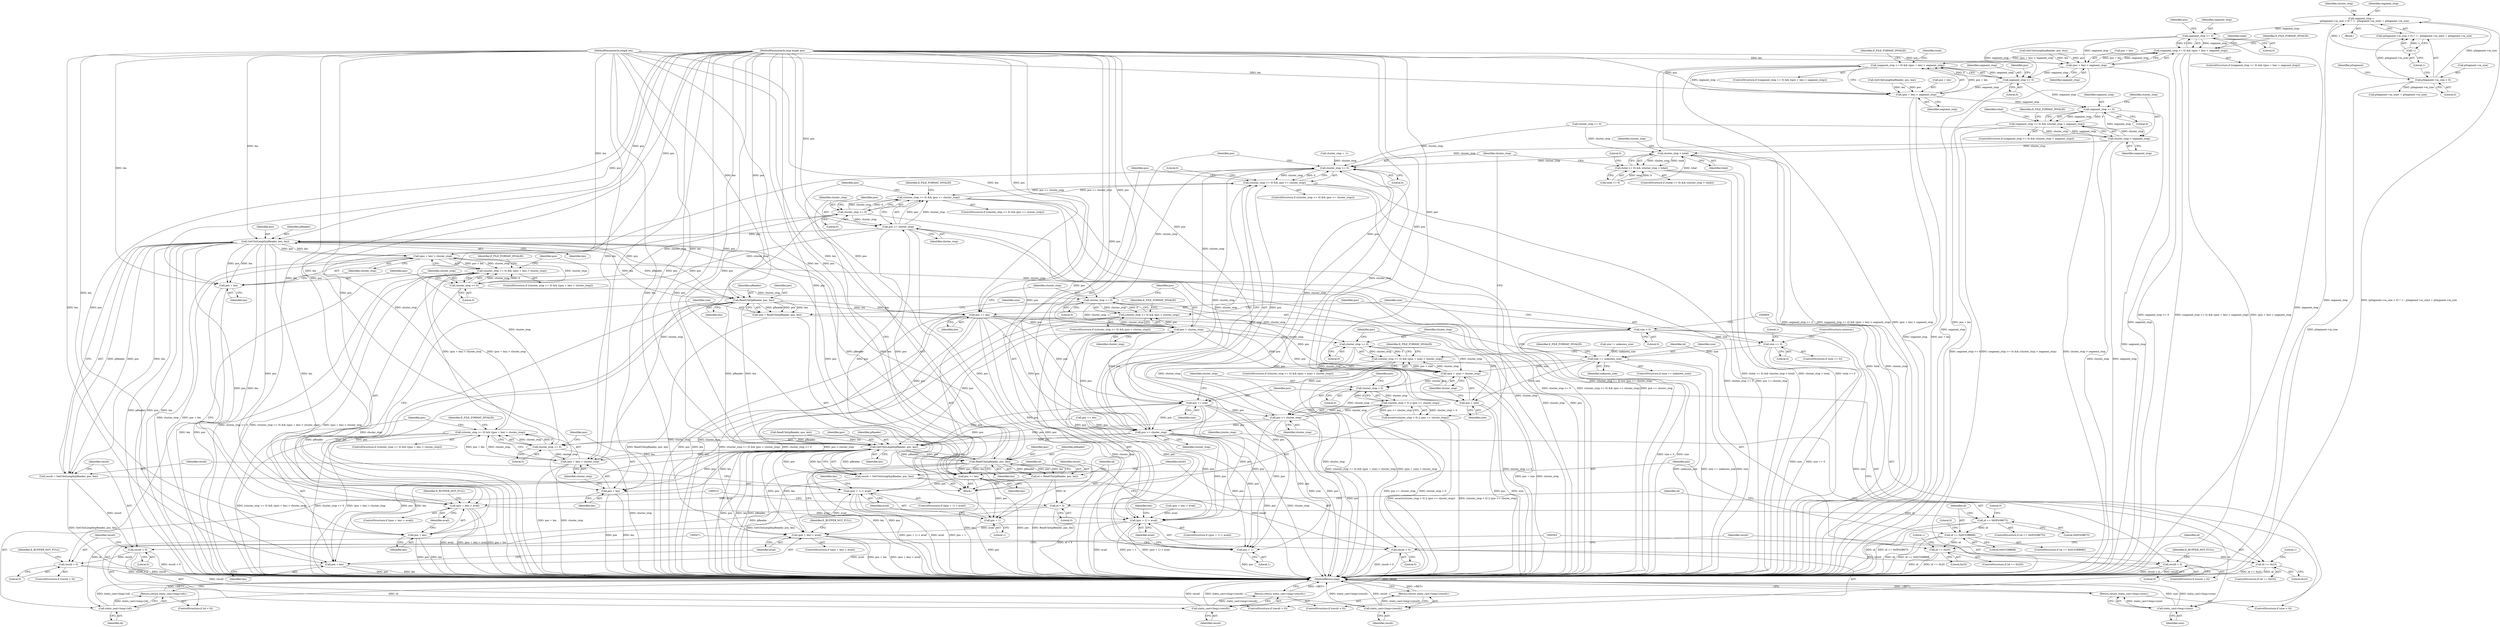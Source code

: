 digraph "1_Android_04839626ed859623901ebd3a5fd483982186b59d_146@integer" {
"1000197" [label="(Call,segment_stop =\n        (pSegment->m_size < 0) ? -1 : pSegment->m_start + pSegment->m_size)"];
"1000205" [label="(Call,-1)"];
"1000200" [label="(Call,pSegment->m_size < 0)"];
"1000255" [label="(Call,segment_stop >= 0)"];
"1000254" [label="(Call,(segment_stop >= 0) && ((pos + len) > segment_stop))"];
"1000343" [label="(Call,(segment_stop >= 0) && ((pos + len) > segment_stop))"];
"1000258" [label="(Call,(pos + len) > segment_stop)"];
"1000344" [label="(Call,segment_stop >= 0)"];
"1000347" [label="(Call,(pos + len) > segment_stop)"];
"1000416" [label="(Call,segment_stop >= 0)"];
"1000415" [label="(Call,(segment_stop >= 0) && (cluster_stop > segment_stop))"];
"1000419" [label="(Call,cluster_stop > segment_stop)"];
"1000429" [label="(Call,cluster_stop > total)"];
"1000425" [label="(Call,(total >= 0) && (cluster_stop > total))"];
"1000438" [label="(Call,cluster_stop >= 0)"];
"1000437" [label="(Call,(cluster_stop >= 0) && (pos >= cluster_stop))"];
"1000530" [label="(Call,(cluster_stop >= 0) && (pos >= cluster_stop))"];
"1000441" [label="(Call,pos >= cluster_stop)"];
"1000447" [label="(Call,(pos + 1) > avail)"];
"1000492" [label="(Call,(pos + len) > avail)"];
"1000540" [label="(Call,(pos + 1) > avail)"];
"1000584" [label="(Call,(pos + len) > avail)"];
"1000448" [label="(Call,pos + 1)"];
"1000461" [label="(Call,GetUIntLength(pReader, pos, len))"];
"1000459" [label="(Call,result = GetUIntLength(pReader, pos, len))"];
"1000466" [label="(Call,result < 0)"];
"1000470" [label="(Call,static_cast<long>(result))"];
"1000469" [label="(Return,return static_cast<long>(result);)"];
"1000474" [label="(Call,result > 0)"];
"1000484" [label="(Call,(pos + len) > cluster_stop)"];
"1000480" [label="(Call,(cluster_stop >= 0) && ((pos + len) > cluster_stop))"];
"1000572" [label="(Call,(cluster_stop >= 0) && ((pos + len) > cluster_stop))"];
"1000531" [label="(Call,cluster_stop >= 0)"];
"1000534" [label="(Call,pos >= cluster_stop)"];
"1000541" [label="(Call,pos + 1)"];
"1000553" [label="(Call,GetUIntLength(pReader, pos, len))"];
"1000551" [label="(Call,result = GetUIntLength(pReader, pos, len))"];
"1000558" [label="(Call,result < 0)"];
"1000562" [label="(Call,static_cast<long>(result))"];
"1000561" [label="(Return,return static_cast<long>(result);)"];
"1000566" [label="(Call,result > 0)"];
"1000576" [label="(Call,(pos + len) > cluster_stop)"];
"1000611" [label="(Call,cluster_stop >= 0)"];
"1000610" [label="(Call,(cluster_stop >= 0) && (pos > cluster_stop))"];
"1000614" [label="(Call,pos > cluster_stop)"];
"1000634" [label="(Call,cluster_stop >= 0)"];
"1000633" [label="(Call,(cluster_stop >= 0) && ((pos + size) > cluster_stop))"];
"1000637" [label="(Call,(pos + size) > cluster_stop)"];
"1000661" [label="(Call,cluster_stop < 0)"];
"1000660" [label="(Call,(cluster_stop < 0) || (pos <= cluster_stop))"];
"1000659" [label="(Call,assert((cluster_stop < 0) || (pos <= cluster_stop)))"];
"1000664" [label="(Call,pos <= cluster_stop)"];
"1000638" [label="(Call,pos + size)"];
"1000656" [label="(Call,pos += size)"];
"1000577" [label="(Call,pos + len)"];
"1000585" [label="(Call,pos + len)"];
"1000594" [label="(Call,ReadUInt(pReader, pos, len))"];
"1000592" [label="(Call,size = ReadUInt(pReader, pos, len))"];
"1000599" [label="(Call,size < 0)"];
"1000603" [label="(Call,static_cast<long>(size))"];
"1000602" [label="(Return,return static_cast<long>(size);)"];
"1000620" [label="(Call,size == 0)"];
"1000627" [label="(Call,size == unknown_size)"];
"1000606" [label="(Call,pos += len)"];
"1000573" [label="(Call,cluster_stop >= 0)"];
"1000485" [label="(Call,pos + len)"];
"1000493" [label="(Call,pos + len)"];
"1000502" [label="(Call,ReadUInt(pReader, pos, len))"];
"1000500" [label="(Call,id = ReadUInt(pReader, pos, len))"];
"1000507" [label="(Call,id < 0)"];
"1000511" [label="(Call,static_cast<long>(id))"];
"1000510" [label="(Return,return static_cast<long>(id);)"];
"1000515" [label="(Call,id == 0x0F43B675)"];
"1000521" [label="(Call,id == 0x0C53BB6B)"];
"1000645" [label="(Call,id == 0x20)"];
"1000651" [label="(Call,id == 0x23)"];
"1000526" [label="(Call,pos += len)"];
"1000481" [label="(Call,cluster_stop >= 0)"];
"1000561" [label="(Return,return static_cast<long>(result);)"];
"1000494" [label="(Identifier,pos)"];
"1000519" [label="(Literal,0)"];
"1000667" [label="(MethodReturn,long)"];
"1000482" [label="(Identifier,cluster_stop)"];
"1000401" [label="(Call,size != unknown_size)"];
"1000515" [label="(Call,id == 0x0F43B675)"];
"1000199" [label="(Call,(pSegment->m_size < 0) ? -1 : pSegment->m_start + pSegment->m_size)"];
"1000509" [label="(Literal,0)"];
"1000235" [label="(Call,GetUIntLength(pReader, pos, len))"];
"1000464" [label="(Identifier,len)"];
"1000469" [label="(Return,return static_cast<long>(result);)"];
"1000197" [label="(Call,segment_stop =\n        (pSegment->m_size < 0) ? -1 : pSegment->m_start + pSegment->m_size)"];
"1000547" [label="(Identifier,len)"];
"1000533" [label="(Literal,0)"];
"1000595" [label="(Identifier,pReader)"];
"1000449" [label="(Identifier,pos)"];
"1000661" [label="(Call,cluster_stop < 0)"];
"1000590" [label="(Identifier,E_BUFFER_NOT_FULL)"];
"1000451" [label="(Identifier,avail)"];
"1000475" [label="(Identifier,result)"];
"1000526" [label="(Call,pos += len)"];
"1000551" [label="(Call,result = GetUIntLength(pReader, pos, len))"];
"1000622" [label="(Literal,0)"];
"1000506" [label="(ControlStructure,if (id < 0))"];
"1000207" [label="(Call,pSegment->m_start + pSegment->m_size)"];
"1000628" [label="(Identifier,size)"];
"1000514" [label="(ControlStructure,if (id == 0x0F43B675))"];
"1000500" [label="(Call,id = ReadUInt(pReader, pos, len))"];
"1000528" [label="(Identifier,len)"];
"1000582" [label="(Identifier,E_FILE_FORMAT_INVALID)"];
"1000573" [label="(Call,cluster_stop >= 0)"];
"1000254" [label="(Call,(segment_stop >= 0) && ((pos + len) > segment_stop))"];
"1000555" [label="(Identifier,pos)"];
"1000487" [label="(Identifier,len)"];
"1000495" [label="(Identifier,len)"];
"1000568" [label="(Literal,0)"];
"1000345" [label="(Identifier,segment_stop)"];
"1000635" [label="(Identifier,cluster_stop)"];
"1000485" [label="(Call,pos + len)"];
"1000577" [label="(Call,pos + len)"];
"1000492" [label="(Call,(pos + len) > avail)"];
"1000377" [label="(Call,ReadUInt(pReader, pos, len))"];
"1000470" [label="(Call,static_cast<long>(result))"];
"1000505" [label="(Identifier,len)"];
"1000586" [label="(Identifier,pos)"];
"1000532" [label="(Identifier,cluster_stop)"];
"1000594" [label="(Call,ReadUInt(pReader, pos, len))"];
"1000415" [label="(Call,(segment_stop >= 0) && (cluster_stop > segment_stop))"];
"1000601" [label="(Literal,0)"];
"1000491" [label="(ControlStructure,if ((pos + len) > avail))"];
"1000436" [label="(ControlStructure,if ((cluster_stop >= 0) && (pos >= cluster_stop)))"];
"1000608" [label="(Identifier,len)"];
"1000658" [label="(Identifier,size)"];
"1000517" [label="(Literal,0x0F43B675)"];
"1000614" [label="(Call,pos > cluster_stop)"];
"1000615" [label="(Identifier,pos)"];
"1000433" [label="(Literal,0)"];
"1000632" [label="(ControlStructure,if ((cluster_stop >= 0) && ((pos + size) > cluster_stop)))"];
"1000542" [label="(Identifier,pos)"];
"1000206" [label="(Literal,1)"];
"1000418" [label="(Literal,0)"];
"1000466" [label="(Call,result < 0)"];
"1000479" [label="(ControlStructure,if ((cluster_stop >= 0) && ((pos + len) > cluster_stop)))"];
"1000625" [label="(Literal,1)"];
"1000437" [label="(Call,(cluster_stop >= 0) && (pos >= cluster_stop))"];
"1000605" [label="(Identifier,size)"];
"1000530" [label="(Call,(cluster_stop >= 0) && (pos >= cluster_stop))"];
"1000502" [label="(Call,ReadUInt(pReader, pos, len))"];
"1000504" [label="(Identifier,pos)"];
"1000666" [label="(Identifier,cluster_stop)"];
"1000620" [label="(Call,size == 0)"];
"1000645" [label="(Call,id == 0x20)"];
"1000611" [label="(Call,cluster_stop >= 0)"];
"1000454" [label="(Identifier,len)"];
"1000204" [label="(Literal,0)"];
"1000583" [label="(ControlStructure,if ((pos + len) > avail))"];
"1000513" [label="(Identifier,id)"];
"1000461" [label="(Call,GetUIntLength(pReader, pos, len))"];
"1000421" [label="(Identifier,segment_stop)"];
"1000634" [label="(Call,cluster_stop >= 0)"];
"1000435" [label="(Block,)"];
"1000587" [label="(Identifier,len)"];
"1000478" [label="(Identifier,E_BUFFER_NOT_FULL)"];
"1000498" [label="(Identifier,E_BUFFER_NOT_FULL)"];
"1000565" [label="(ControlStructure,if (result > 0))"];
"1000205" [label="(Call,-1)"];
"1000597" [label="(Identifier,len)"];
"1000256" [label="(Identifier,segment_stop)"];
"1000253" [label="(ControlStructure,if ((segment_stop >= 0) && ((pos + len) > segment_stop)))"];
"1000640" [label="(Identifier,size)"];
"1000603" [label="(Call,static_cast<long>(size))"];
"1000255" [label="(Call,segment_stop >= 0)"];
"1000639" [label="(Identifier,pos)"];
"1000346" [label="(Literal,0)"];
"1000531" [label="(Call,cluster_stop >= 0)"];
"1000541" [label="(Call,pos + 1)"];
"1000536" [label="(Identifier,cluster_stop)"];
"1000637" [label="(Call,(pos + size) > cluster_stop)"];
"1000623" [label="(ControlStructure,continue;)"];
"1000483" [label="(Literal,0)"];
"1000459" [label="(Call,result = GetUIntLength(pReader, pos, len))"];
"1000575" [label="(Literal,0)"];
"1000216" [label="(Identifier,cluster_stop)"];
"1000200" [label="(Call,pSegment->m_size < 0)"];
"1000349" [label="(Identifier,pos)"];
"1000493" [label="(Call,pos + len)"];
"1000450" [label="(Literal,1)"];
"1000636" [label="(Literal,0)"];
"1000607" [label="(Identifier,pos)"];
"1000259" [label="(Call,pos + len)"];
"1000481" [label="(Call,cluster_stop >= 0)"];
"1000344" [label="(Call,segment_stop >= 0)"];
"1000353" [label="(Identifier,E_FILE_FORMAT_INVALID)"];
"1000618" [label="(Identifier,E_FILE_FORMAT_INVALID)"];
"1000633" [label="(Call,(cluster_stop >= 0) && ((pos + size) > cluster_stop))"];
"1000535" [label="(Identifier,pos)"];
"1000201" [label="(Call,pSegment->m_size)"];
"1000209" [label="(Identifier,pSegment)"];
"1000351" [label="(Identifier,segment_stop)"];
"1000357" [label="(Identifier,total)"];
"1000593" [label="(Identifier,size)"];
"1000613" [label="(Literal,0)"];
"1000143" [label="(Block,)"];
"1000521" [label="(Call,id == 0x0C53BB6B)"];
"1000430" [label="(Identifier,cluster_stop)"];
"1000474" [label="(Call,result > 0)"];
"1000448" [label="(Call,pos + 1)"];
"1000438" [label="(Call,cluster_stop >= 0)"];
"1000446" [label="(ControlStructure,if ((pos + 1) > avail))"];
"1000659" [label="(Call,assert((cluster_stop < 0) || (pos <= cluster_stop)))"];
"1000417" [label="(Identifier,segment_stop)"];
"1000488" [label="(Identifier,cluster_stop)"];
"1000664" [label="(Call,pos <= cluster_stop)"];
"1000324" [label="(Call,GetUIntLength(pReader, pos, len))"];
"1000559" [label="(Identifier,result)"];
"1000268" [label="(Identifier,total)"];
"1000571" [label="(ControlStructure,if ((cluster_stop >= 0) && ((pos + len) > cluster_stop)))"];
"1000529" [label="(ControlStructure,if ((cluster_stop >= 0) && (pos >= cluster_stop)))"];
"1000644" [label="(ControlStructure,if (id == 0x20))"];
"1000142" [label="(MethodParameterIn,long& len)"];
"1000580" [label="(Identifier,cluster_stop)"];
"1000463" [label="(Identifier,pos)"];
"1000439" [label="(Identifier,cluster_stop)"];
"1000443" [label="(Identifier,cluster_stop)"];
"1000507" [label="(Call,id < 0)"];
"1000395" [label="(Call,pos += len)"];
"1000663" [label="(Literal,0)"];
"1000486" [label="(Identifier,pos)"];
"1000264" [label="(Identifier,E_FILE_FORMAT_INVALID)"];
"1000425" [label="(Call,(total >= 0) && (cluster_stop > total))"];
"1000579" [label="(Identifier,len)"];
"1000616" [label="(Identifier,cluster_stop)"];
"1000631" [label="(Identifier,E_FILE_FORMAT_INVALID)"];
"1000599" [label="(Call,size < 0)"];
"1000585" [label="(Call,pos + len)"];
"1000564" [label="(Identifier,result)"];
"1000426" [label="(Call,total >= 0)"];
"1000588" [label="(Identifier,avail)"];
"1000570" [label="(Identifier,E_BUFFER_NOT_FULL)"];
"1000578" [label="(Identifier,pos)"];
"1000141" [label="(MethodParameterIn,long long& pos)"];
"1000511" [label="(Call,static_cast<long>(id))"];
"1000431" [label="(Identifier,total)"];
"1000629" [label="(Identifier,unknown_size)"];
"1000520" [label="(ControlStructure,if (id == 0x0C53BB6B))"];
"1000516" [label="(Identifier,id)"];
"1000411" [label="(Call,cluster_stop >= 0)"];
"1000342" [label="(ControlStructure,if ((segment_stop >= 0) && ((pos + len) > segment_stop)))"];
"1000257" [label="(Literal,0)"];
"1000419" [label="(Call,cluster_stop > segment_stop)"];
"1000627" [label="(Call,size == unknown_size)"];
"1000510" [label="(Return,return static_cast<long>(id);)"];
"1000626" [label="(ControlStructure,if (size == unknown_size))"];
"1000198" [label="(Identifier,segment_stop)"];
"1000656" [label="(Call,pos += size)"];
"1000348" [label="(Call,pos + len)"];
"1000660" [label="(Call,(cluster_stop < 0) || (pos <= cluster_stop))"];
"1000442" [label="(Identifier,pos)"];
"1000501" [label="(Identifier,id)"];
"1000576" [label="(Call,(pos + len) > cluster_stop)"];
"1000609" [label="(ControlStructure,if ((cluster_stop >= 0) && (pos > cluster_stop)))"];
"1000574" [label="(Identifier,cluster_stop)"];
"1000423" [label="(Identifier,E_FILE_FORMAT_INVALID)"];
"1000584" [label="(Call,(pos + len) > avail)"];
"1000462" [label="(Identifier,pReader)"];
"1000646" [label="(Identifier,id)"];
"1000429" [label="(Call,cluster_stop > total)"];
"1000460" [label="(Identifier,result)"];
"1000468" [label="(Literal,0)"];
"1000643" [label="(Identifier,E_FILE_FORMAT_INVALID)"];
"1000619" [label="(ControlStructure,if (size == 0))"];
"1000420" [label="(Identifier,cluster_stop)"];
"1000503" [label="(Identifier,pReader)"];
"1000556" [label="(Identifier,len)"];
"1000496" [label="(Identifier,avail)"];
"1000343" [label="(Call,(segment_stop >= 0) && ((pos + len) > segment_stop))"];
"1000641" [label="(Identifier,cluster_stop)"];
"1000558" [label="(Call,result < 0)"];
"1000476" [label="(Literal,0)"];
"1000638" [label="(Call,pos + size)"];
"1000539" [label="(ControlStructure,if ((pos + 1) > avail))"];
"1000600" [label="(Identifier,size)"];
"1000652" [label="(Identifier,id)"];
"1000655" [label="(Literal,1)"];
"1000465" [label="(ControlStructure,if (result < 0))"];
"1000602" [label="(Return,return static_cast<long>(size);)"];
"1000347" [label="(Call,(pos + len) > segment_stop)"];
"1000557" [label="(ControlStructure,if (result < 0))"];
"1000447" [label="(Call,(pos + 1) > avail)"];
"1000554" [label="(Identifier,pReader)"];
"1000525" [label="(Literal,0)"];
"1000560" [label="(Literal,0)"];
"1000649" [label="(Literal,1)"];
"1000657" [label="(Identifier,pos)"];
"1000647" [label="(Literal,0x20)"];
"1000258" [label="(Call,(pos + len) > segment_stop)"];
"1000440" [label="(Literal,0)"];
"1000534" [label="(Call,pos >= cluster_stop)"];
"1000480" [label="(Call,(cluster_stop >= 0) && ((pos + len) > cluster_stop))"];
"1000527" [label="(Identifier,pos)"];
"1000651" [label="(Call,id == 0x23)"];
"1000662" [label="(Identifier,cluster_stop)"];
"1000424" [label="(ControlStructure,if ((total >= 0) && (cluster_stop > total)))"];
"1000260" [label="(Identifier,pos)"];
"1000427" [label="(Identifier,total)"];
"1000553" [label="(Call,GetUIntLength(pReader, pos, len))"];
"1000262" [label="(Identifier,segment_stop)"];
"1000552" [label="(Identifier,result)"];
"1000522" [label="(Identifier,id)"];
"1000441" [label="(Call,pos >= cluster_stop)"];
"1000621" [label="(Identifier,size)"];
"1000540" [label="(Call,(pos + 1) > avail)"];
"1000562" [label="(Call,static_cast<long>(result))"];
"1000367" [label="(Call,(pos + len) > avail)"];
"1000610" [label="(Call,(cluster_stop >= 0) && (pos > cluster_stop))"];
"1000566" [label="(Call,result > 0)"];
"1000467" [label="(Identifier,result)"];
"1000598" [label="(ControlStructure,if (size < 0))"];
"1000544" [label="(Identifier,avail)"];
"1000606" [label="(Call,pos += len)"];
"1000592" [label="(Call,size = ReadUInt(pReader, pos, len))"];
"1000472" [label="(Identifier,result)"];
"1000445" [label="(Literal,0)"];
"1000538" [label="(Identifier,E_FILE_FORMAT_INVALID)"];
"1000414" [label="(ControlStructure,if ((segment_stop >= 0) && (cluster_stop > segment_stop)))"];
"1000543" [label="(Literal,1)"];
"1000665" [label="(Identifier,pos)"];
"1000612" [label="(Identifier,cluster_stop)"];
"1000596" [label="(Identifier,pos)"];
"1000508" [label="(Identifier,id)"];
"1000523" [label="(Literal,0x0C53BB6B)"];
"1000484" [label="(Call,(pos + len) > cluster_stop)"];
"1000572" [label="(Call,(cluster_stop >= 0) && ((pos + len) > cluster_stop))"];
"1000416" [label="(Call,segment_stop >= 0)"];
"1000473" [label="(ControlStructure,if (result > 0))"];
"1000567" [label="(Identifier,result)"];
"1000650" [label="(ControlStructure,if (id == 0x23))"];
"1000653" [label="(Literal,0x23)"];
"1000215" [label="(Call,cluster_stop = -1)"];
"1000490" [label="(Identifier,E_FILE_FORMAT_INVALID)"];
"1000197" -> "1000143"  [label="AST: "];
"1000197" -> "1000199"  [label="CFG: "];
"1000198" -> "1000197"  [label="AST: "];
"1000199" -> "1000197"  [label="AST: "];
"1000216" -> "1000197"  [label="CFG: "];
"1000197" -> "1000667"  [label="DDG: (pSegment->m_size < 0) ? -1 : pSegment->m_start + pSegment->m_size"];
"1000197" -> "1000667"  [label="DDG: segment_stop"];
"1000205" -> "1000197"  [label="DDG: 1"];
"1000200" -> "1000197"  [label="DDG: pSegment->m_size"];
"1000197" -> "1000255"  [label="DDG: segment_stop"];
"1000205" -> "1000199"  [label="AST: "];
"1000205" -> "1000206"  [label="CFG: "];
"1000206" -> "1000205"  [label="AST: "];
"1000199" -> "1000205"  [label="CFG: "];
"1000205" -> "1000199"  [label="DDG: 1"];
"1000200" -> "1000199"  [label="AST: "];
"1000200" -> "1000204"  [label="CFG: "];
"1000201" -> "1000200"  [label="AST: "];
"1000204" -> "1000200"  [label="AST: "];
"1000206" -> "1000200"  [label="CFG: "];
"1000209" -> "1000200"  [label="CFG: "];
"1000200" -> "1000667"  [label="DDG: pSegment->m_size"];
"1000200" -> "1000199"  [label="DDG: pSegment->m_size"];
"1000200" -> "1000207"  [label="DDG: pSegment->m_size"];
"1000255" -> "1000254"  [label="AST: "];
"1000255" -> "1000257"  [label="CFG: "];
"1000256" -> "1000255"  [label="AST: "];
"1000257" -> "1000255"  [label="AST: "];
"1000260" -> "1000255"  [label="CFG: "];
"1000254" -> "1000255"  [label="CFG: "];
"1000255" -> "1000667"  [label="DDG: segment_stop"];
"1000255" -> "1000254"  [label="DDG: segment_stop"];
"1000255" -> "1000254"  [label="DDG: 0"];
"1000255" -> "1000258"  [label="DDG: segment_stop"];
"1000255" -> "1000344"  [label="DDG: segment_stop"];
"1000254" -> "1000253"  [label="AST: "];
"1000254" -> "1000258"  [label="CFG: "];
"1000258" -> "1000254"  [label="AST: "];
"1000264" -> "1000254"  [label="CFG: "];
"1000268" -> "1000254"  [label="CFG: "];
"1000254" -> "1000667"  [label="DDG: segment_stop >= 0"];
"1000254" -> "1000667"  [label="DDG: (segment_stop >= 0) && ((pos + len) > segment_stop)"];
"1000254" -> "1000667"  [label="DDG: (pos + len) > segment_stop"];
"1000258" -> "1000254"  [label="DDG: pos + len"];
"1000258" -> "1000254"  [label="DDG: segment_stop"];
"1000254" -> "1000343"  [label="DDG: (pos + len) > segment_stop"];
"1000343" -> "1000342"  [label="AST: "];
"1000343" -> "1000344"  [label="CFG: "];
"1000343" -> "1000347"  [label="CFG: "];
"1000344" -> "1000343"  [label="AST: "];
"1000347" -> "1000343"  [label="AST: "];
"1000353" -> "1000343"  [label="CFG: "];
"1000357" -> "1000343"  [label="CFG: "];
"1000343" -> "1000667"  [label="DDG: segment_stop >= 0"];
"1000343" -> "1000667"  [label="DDG: (segment_stop >= 0) && ((pos + len) > segment_stop)"];
"1000343" -> "1000667"  [label="DDG: (pos + len) > segment_stop"];
"1000344" -> "1000343"  [label="DDG: segment_stop"];
"1000344" -> "1000343"  [label="DDG: 0"];
"1000347" -> "1000343"  [label="DDG: pos + len"];
"1000347" -> "1000343"  [label="DDG: segment_stop"];
"1000258" -> "1000262"  [label="CFG: "];
"1000259" -> "1000258"  [label="AST: "];
"1000262" -> "1000258"  [label="AST: "];
"1000258" -> "1000667"  [label="DDG: pos + len"];
"1000258" -> "1000667"  [label="DDG: segment_stop"];
"1000235" -> "1000258"  [label="DDG: pos"];
"1000235" -> "1000258"  [label="DDG: len"];
"1000141" -> "1000258"  [label="DDG: pos"];
"1000142" -> "1000258"  [label="DDG: len"];
"1000258" -> "1000344"  [label="DDG: segment_stop"];
"1000344" -> "1000346"  [label="CFG: "];
"1000345" -> "1000344"  [label="AST: "];
"1000346" -> "1000344"  [label="AST: "];
"1000349" -> "1000344"  [label="CFG: "];
"1000344" -> "1000667"  [label="DDG: segment_stop"];
"1000344" -> "1000347"  [label="DDG: segment_stop"];
"1000344" -> "1000416"  [label="DDG: segment_stop"];
"1000347" -> "1000351"  [label="CFG: "];
"1000348" -> "1000347"  [label="AST: "];
"1000351" -> "1000347"  [label="AST: "];
"1000347" -> "1000667"  [label="DDG: segment_stop"];
"1000347" -> "1000667"  [label="DDG: pos + len"];
"1000324" -> "1000347"  [label="DDG: pos"];
"1000324" -> "1000347"  [label="DDG: len"];
"1000141" -> "1000347"  [label="DDG: pos"];
"1000142" -> "1000347"  [label="DDG: len"];
"1000347" -> "1000416"  [label="DDG: segment_stop"];
"1000416" -> "1000415"  [label="AST: "];
"1000416" -> "1000418"  [label="CFG: "];
"1000417" -> "1000416"  [label="AST: "];
"1000418" -> "1000416"  [label="AST: "];
"1000420" -> "1000416"  [label="CFG: "];
"1000415" -> "1000416"  [label="CFG: "];
"1000416" -> "1000667"  [label="DDG: segment_stop"];
"1000416" -> "1000415"  [label="DDG: segment_stop"];
"1000416" -> "1000415"  [label="DDG: 0"];
"1000416" -> "1000419"  [label="DDG: segment_stop"];
"1000415" -> "1000414"  [label="AST: "];
"1000415" -> "1000419"  [label="CFG: "];
"1000419" -> "1000415"  [label="AST: "];
"1000423" -> "1000415"  [label="CFG: "];
"1000427" -> "1000415"  [label="CFG: "];
"1000415" -> "1000667"  [label="DDG: segment_stop >= 0"];
"1000415" -> "1000667"  [label="DDG: (segment_stop >= 0) && (cluster_stop > segment_stop)"];
"1000415" -> "1000667"  [label="DDG: cluster_stop > segment_stop"];
"1000419" -> "1000415"  [label="DDG: cluster_stop"];
"1000419" -> "1000415"  [label="DDG: segment_stop"];
"1000419" -> "1000421"  [label="CFG: "];
"1000420" -> "1000419"  [label="AST: "];
"1000421" -> "1000419"  [label="AST: "];
"1000419" -> "1000667"  [label="DDG: cluster_stop"];
"1000419" -> "1000667"  [label="DDG: segment_stop"];
"1000411" -> "1000419"  [label="DDG: cluster_stop"];
"1000419" -> "1000429"  [label="DDG: cluster_stop"];
"1000419" -> "1000438"  [label="DDG: cluster_stop"];
"1000429" -> "1000425"  [label="AST: "];
"1000429" -> "1000431"  [label="CFG: "];
"1000430" -> "1000429"  [label="AST: "];
"1000431" -> "1000429"  [label="AST: "];
"1000425" -> "1000429"  [label="CFG: "];
"1000429" -> "1000667"  [label="DDG: total"];
"1000429" -> "1000667"  [label="DDG: cluster_stop"];
"1000429" -> "1000425"  [label="DDG: cluster_stop"];
"1000429" -> "1000425"  [label="DDG: total"];
"1000411" -> "1000429"  [label="DDG: cluster_stop"];
"1000426" -> "1000429"  [label="DDG: total"];
"1000429" -> "1000438"  [label="DDG: cluster_stop"];
"1000425" -> "1000424"  [label="AST: "];
"1000425" -> "1000426"  [label="CFG: "];
"1000426" -> "1000425"  [label="AST: "];
"1000433" -> "1000425"  [label="CFG: "];
"1000439" -> "1000425"  [label="CFG: "];
"1000425" -> "1000667"  [label="DDG: total >= 0"];
"1000425" -> "1000667"  [label="DDG: (total >= 0) && (cluster_stop > total)"];
"1000425" -> "1000667"  [label="DDG: cluster_stop > total"];
"1000426" -> "1000425"  [label="DDG: total"];
"1000426" -> "1000425"  [label="DDG: 0"];
"1000438" -> "1000437"  [label="AST: "];
"1000438" -> "1000440"  [label="CFG: "];
"1000439" -> "1000438"  [label="AST: "];
"1000440" -> "1000438"  [label="AST: "];
"1000442" -> "1000438"  [label="CFG: "];
"1000437" -> "1000438"  [label="CFG: "];
"1000438" -> "1000667"  [label="DDG: cluster_stop"];
"1000438" -> "1000437"  [label="DDG: cluster_stop"];
"1000438" -> "1000437"  [label="DDG: 0"];
"1000215" -> "1000438"  [label="DDG: cluster_stop"];
"1000411" -> "1000438"  [label="DDG: cluster_stop"];
"1000661" -> "1000438"  [label="DDG: cluster_stop"];
"1000614" -> "1000438"  [label="DDG: cluster_stop"];
"1000664" -> "1000438"  [label="DDG: cluster_stop"];
"1000611" -> "1000438"  [label="DDG: cluster_stop"];
"1000438" -> "1000441"  [label="DDG: cluster_stop"];
"1000438" -> "1000481"  [label="DDG: cluster_stop"];
"1000437" -> "1000436"  [label="AST: "];
"1000437" -> "1000441"  [label="CFG: "];
"1000441" -> "1000437"  [label="AST: "];
"1000445" -> "1000437"  [label="CFG: "];
"1000449" -> "1000437"  [label="CFG: "];
"1000437" -> "1000667"  [label="DDG: (cluster_stop >= 0) && (pos >= cluster_stop)"];
"1000437" -> "1000667"  [label="DDG: cluster_stop >= 0"];
"1000437" -> "1000667"  [label="DDG: pos >= cluster_stop"];
"1000441" -> "1000437"  [label="DDG: pos"];
"1000441" -> "1000437"  [label="DDG: cluster_stop"];
"1000530" -> "1000437"  [label="DDG: pos >= cluster_stop"];
"1000437" -> "1000530"  [label="DDG: pos >= cluster_stop"];
"1000530" -> "1000529"  [label="AST: "];
"1000530" -> "1000531"  [label="CFG: "];
"1000530" -> "1000534"  [label="CFG: "];
"1000531" -> "1000530"  [label="AST: "];
"1000534" -> "1000530"  [label="AST: "];
"1000538" -> "1000530"  [label="CFG: "];
"1000542" -> "1000530"  [label="CFG: "];
"1000530" -> "1000667"  [label="DDG: cluster_stop >= 0"];
"1000530" -> "1000667"  [label="DDG: (cluster_stop >= 0) && (pos >= cluster_stop)"];
"1000530" -> "1000667"  [label="DDG: pos >= cluster_stop"];
"1000531" -> "1000530"  [label="DDG: cluster_stop"];
"1000531" -> "1000530"  [label="DDG: 0"];
"1000534" -> "1000530"  [label="DDG: pos"];
"1000534" -> "1000530"  [label="DDG: cluster_stop"];
"1000441" -> "1000443"  [label="CFG: "];
"1000442" -> "1000441"  [label="AST: "];
"1000443" -> "1000441"  [label="AST: "];
"1000441" -> "1000667"  [label="DDG: pos"];
"1000441" -> "1000667"  [label="DDG: cluster_stop"];
"1000614" -> "1000441"  [label="DDG: pos"];
"1000656" -> "1000441"  [label="DDG: pos"];
"1000664" -> "1000441"  [label="DDG: pos"];
"1000395" -> "1000441"  [label="DDG: pos"];
"1000606" -> "1000441"  [label="DDG: pos"];
"1000141" -> "1000441"  [label="DDG: pos"];
"1000441" -> "1000447"  [label="DDG: pos"];
"1000441" -> "1000448"  [label="DDG: pos"];
"1000441" -> "1000461"  [label="DDG: pos"];
"1000441" -> "1000481"  [label="DDG: cluster_stop"];
"1000447" -> "1000446"  [label="AST: "];
"1000447" -> "1000451"  [label="CFG: "];
"1000448" -> "1000447"  [label="AST: "];
"1000451" -> "1000447"  [label="AST: "];
"1000454" -> "1000447"  [label="CFG: "];
"1000460" -> "1000447"  [label="CFG: "];
"1000447" -> "1000667"  [label="DDG: (pos + 1) > avail"];
"1000447" -> "1000667"  [label="DDG: avail"];
"1000447" -> "1000667"  [label="DDG: pos + 1"];
"1000614" -> "1000447"  [label="DDG: pos"];
"1000656" -> "1000447"  [label="DDG: pos"];
"1000664" -> "1000447"  [label="DDG: pos"];
"1000395" -> "1000447"  [label="DDG: pos"];
"1000606" -> "1000447"  [label="DDG: pos"];
"1000141" -> "1000447"  [label="DDG: pos"];
"1000584" -> "1000447"  [label="DDG: avail"];
"1000367" -> "1000447"  [label="DDG: avail"];
"1000447" -> "1000492"  [label="DDG: avail"];
"1000492" -> "1000491"  [label="AST: "];
"1000492" -> "1000496"  [label="CFG: "];
"1000493" -> "1000492"  [label="AST: "];
"1000496" -> "1000492"  [label="AST: "];
"1000498" -> "1000492"  [label="CFG: "];
"1000501" -> "1000492"  [label="CFG: "];
"1000492" -> "1000667"  [label="DDG: avail"];
"1000492" -> "1000667"  [label="DDG: pos + len"];
"1000492" -> "1000667"  [label="DDG: (pos + len) > avail"];
"1000461" -> "1000492"  [label="DDG: pos"];
"1000461" -> "1000492"  [label="DDG: len"];
"1000141" -> "1000492"  [label="DDG: pos"];
"1000142" -> "1000492"  [label="DDG: len"];
"1000492" -> "1000540"  [label="DDG: avail"];
"1000540" -> "1000539"  [label="AST: "];
"1000540" -> "1000544"  [label="CFG: "];
"1000541" -> "1000540"  [label="AST: "];
"1000544" -> "1000540"  [label="AST: "];
"1000547" -> "1000540"  [label="CFG: "];
"1000552" -> "1000540"  [label="CFG: "];
"1000540" -> "1000667"  [label="DDG: (pos + 1) > avail"];
"1000540" -> "1000667"  [label="DDG: avail"];
"1000540" -> "1000667"  [label="DDG: pos + 1"];
"1000526" -> "1000540"  [label="DDG: pos"];
"1000534" -> "1000540"  [label="DDG: pos"];
"1000141" -> "1000540"  [label="DDG: pos"];
"1000540" -> "1000584"  [label="DDG: avail"];
"1000584" -> "1000583"  [label="AST: "];
"1000584" -> "1000588"  [label="CFG: "];
"1000585" -> "1000584"  [label="AST: "];
"1000588" -> "1000584"  [label="AST: "];
"1000590" -> "1000584"  [label="CFG: "];
"1000593" -> "1000584"  [label="CFG: "];
"1000584" -> "1000667"  [label="DDG: avail"];
"1000584" -> "1000667"  [label="DDG: (pos + len) > avail"];
"1000584" -> "1000667"  [label="DDG: pos + len"];
"1000553" -> "1000584"  [label="DDG: pos"];
"1000553" -> "1000584"  [label="DDG: len"];
"1000141" -> "1000584"  [label="DDG: pos"];
"1000142" -> "1000584"  [label="DDG: len"];
"1000448" -> "1000450"  [label="CFG: "];
"1000449" -> "1000448"  [label="AST: "];
"1000450" -> "1000448"  [label="AST: "];
"1000451" -> "1000448"  [label="CFG: "];
"1000448" -> "1000667"  [label="DDG: pos"];
"1000614" -> "1000448"  [label="DDG: pos"];
"1000656" -> "1000448"  [label="DDG: pos"];
"1000664" -> "1000448"  [label="DDG: pos"];
"1000395" -> "1000448"  [label="DDG: pos"];
"1000606" -> "1000448"  [label="DDG: pos"];
"1000141" -> "1000448"  [label="DDG: pos"];
"1000461" -> "1000459"  [label="AST: "];
"1000461" -> "1000464"  [label="CFG: "];
"1000462" -> "1000461"  [label="AST: "];
"1000463" -> "1000461"  [label="AST: "];
"1000464" -> "1000461"  [label="AST: "];
"1000459" -> "1000461"  [label="CFG: "];
"1000461" -> "1000667"  [label="DDG: pos"];
"1000461" -> "1000667"  [label="DDG: len"];
"1000461" -> "1000667"  [label="DDG: pReader"];
"1000461" -> "1000459"  [label="DDG: pReader"];
"1000461" -> "1000459"  [label="DDG: pos"];
"1000461" -> "1000459"  [label="DDG: len"];
"1000594" -> "1000461"  [label="DDG: pReader"];
"1000594" -> "1000461"  [label="DDG: len"];
"1000377" -> "1000461"  [label="DDG: pReader"];
"1000377" -> "1000461"  [label="DDG: len"];
"1000141" -> "1000461"  [label="DDG: pos"];
"1000614" -> "1000461"  [label="DDG: pos"];
"1000656" -> "1000461"  [label="DDG: pos"];
"1000664" -> "1000461"  [label="DDG: pos"];
"1000395" -> "1000461"  [label="DDG: pos"];
"1000606" -> "1000461"  [label="DDG: pos"];
"1000142" -> "1000461"  [label="DDG: len"];
"1000461" -> "1000484"  [label="DDG: pos"];
"1000461" -> "1000484"  [label="DDG: len"];
"1000461" -> "1000485"  [label="DDG: pos"];
"1000461" -> "1000485"  [label="DDG: len"];
"1000461" -> "1000493"  [label="DDG: pos"];
"1000461" -> "1000493"  [label="DDG: len"];
"1000461" -> "1000502"  [label="DDG: pReader"];
"1000461" -> "1000502"  [label="DDG: pos"];
"1000461" -> "1000502"  [label="DDG: len"];
"1000459" -> "1000435"  [label="AST: "];
"1000460" -> "1000459"  [label="AST: "];
"1000467" -> "1000459"  [label="CFG: "];
"1000459" -> "1000667"  [label="DDG: GetUIntLength(pReader, pos, len)"];
"1000459" -> "1000466"  [label="DDG: result"];
"1000466" -> "1000465"  [label="AST: "];
"1000466" -> "1000468"  [label="CFG: "];
"1000467" -> "1000466"  [label="AST: "];
"1000468" -> "1000466"  [label="AST: "];
"1000471" -> "1000466"  [label="CFG: "];
"1000475" -> "1000466"  [label="CFG: "];
"1000466" -> "1000667"  [label="DDG: result < 0"];
"1000466" -> "1000470"  [label="DDG: result"];
"1000466" -> "1000474"  [label="DDG: result"];
"1000470" -> "1000469"  [label="AST: "];
"1000470" -> "1000472"  [label="CFG: "];
"1000471" -> "1000470"  [label="AST: "];
"1000472" -> "1000470"  [label="AST: "];
"1000469" -> "1000470"  [label="CFG: "];
"1000470" -> "1000667"  [label="DDG: result"];
"1000470" -> "1000667"  [label="DDG: static_cast<long>(result)"];
"1000470" -> "1000469"  [label="DDG: static_cast<long>(result)"];
"1000469" -> "1000465"  [label="AST: "];
"1000667" -> "1000469"  [label="CFG: "];
"1000469" -> "1000667"  [label="DDG: <RET>"];
"1000474" -> "1000473"  [label="AST: "];
"1000474" -> "1000476"  [label="CFG: "];
"1000475" -> "1000474"  [label="AST: "];
"1000476" -> "1000474"  [label="AST: "];
"1000478" -> "1000474"  [label="CFG: "];
"1000482" -> "1000474"  [label="CFG: "];
"1000474" -> "1000667"  [label="DDG: result > 0"];
"1000474" -> "1000667"  [label="DDG: result"];
"1000484" -> "1000480"  [label="AST: "];
"1000484" -> "1000488"  [label="CFG: "];
"1000485" -> "1000484"  [label="AST: "];
"1000488" -> "1000484"  [label="AST: "];
"1000480" -> "1000484"  [label="CFG: "];
"1000484" -> "1000667"  [label="DDG: cluster_stop"];
"1000484" -> "1000667"  [label="DDG: pos + len"];
"1000484" -> "1000480"  [label="DDG: pos + len"];
"1000484" -> "1000480"  [label="DDG: cluster_stop"];
"1000141" -> "1000484"  [label="DDG: pos"];
"1000142" -> "1000484"  [label="DDG: len"];
"1000481" -> "1000484"  [label="DDG: cluster_stop"];
"1000484" -> "1000531"  [label="DDG: cluster_stop"];
"1000480" -> "1000479"  [label="AST: "];
"1000480" -> "1000481"  [label="CFG: "];
"1000481" -> "1000480"  [label="AST: "];
"1000490" -> "1000480"  [label="CFG: "];
"1000494" -> "1000480"  [label="CFG: "];
"1000480" -> "1000667"  [label="DDG: (cluster_stop >= 0) && ((pos + len) > cluster_stop)"];
"1000480" -> "1000667"  [label="DDG: cluster_stop >= 0"];
"1000480" -> "1000667"  [label="DDG: (pos + len) > cluster_stop"];
"1000481" -> "1000480"  [label="DDG: cluster_stop"];
"1000481" -> "1000480"  [label="DDG: 0"];
"1000572" -> "1000480"  [label="DDG: (pos + len) > cluster_stop"];
"1000480" -> "1000572"  [label="DDG: (pos + len) > cluster_stop"];
"1000572" -> "1000571"  [label="AST: "];
"1000572" -> "1000573"  [label="CFG: "];
"1000572" -> "1000576"  [label="CFG: "];
"1000573" -> "1000572"  [label="AST: "];
"1000576" -> "1000572"  [label="AST: "];
"1000582" -> "1000572"  [label="CFG: "];
"1000586" -> "1000572"  [label="CFG: "];
"1000572" -> "1000667"  [label="DDG: (cluster_stop >= 0) && ((pos + len) > cluster_stop)"];
"1000572" -> "1000667"  [label="DDG: (pos + len) > cluster_stop"];
"1000572" -> "1000667"  [label="DDG: cluster_stop >= 0"];
"1000573" -> "1000572"  [label="DDG: cluster_stop"];
"1000573" -> "1000572"  [label="DDG: 0"];
"1000576" -> "1000572"  [label="DDG: pos + len"];
"1000576" -> "1000572"  [label="DDG: cluster_stop"];
"1000531" -> "1000533"  [label="CFG: "];
"1000532" -> "1000531"  [label="AST: "];
"1000533" -> "1000531"  [label="AST: "];
"1000535" -> "1000531"  [label="CFG: "];
"1000531" -> "1000667"  [label="DDG: cluster_stop"];
"1000481" -> "1000531"  [label="DDG: cluster_stop"];
"1000531" -> "1000534"  [label="DDG: cluster_stop"];
"1000531" -> "1000573"  [label="DDG: cluster_stop"];
"1000534" -> "1000536"  [label="CFG: "];
"1000535" -> "1000534"  [label="AST: "];
"1000536" -> "1000534"  [label="AST: "];
"1000534" -> "1000667"  [label="DDG: cluster_stop"];
"1000534" -> "1000667"  [label="DDG: pos"];
"1000526" -> "1000534"  [label="DDG: pos"];
"1000141" -> "1000534"  [label="DDG: pos"];
"1000534" -> "1000541"  [label="DDG: pos"];
"1000534" -> "1000553"  [label="DDG: pos"];
"1000534" -> "1000573"  [label="DDG: cluster_stop"];
"1000541" -> "1000543"  [label="CFG: "];
"1000542" -> "1000541"  [label="AST: "];
"1000543" -> "1000541"  [label="AST: "];
"1000544" -> "1000541"  [label="CFG: "];
"1000541" -> "1000667"  [label="DDG: pos"];
"1000526" -> "1000541"  [label="DDG: pos"];
"1000141" -> "1000541"  [label="DDG: pos"];
"1000553" -> "1000551"  [label="AST: "];
"1000553" -> "1000556"  [label="CFG: "];
"1000554" -> "1000553"  [label="AST: "];
"1000555" -> "1000553"  [label="AST: "];
"1000556" -> "1000553"  [label="AST: "];
"1000551" -> "1000553"  [label="CFG: "];
"1000553" -> "1000667"  [label="DDG: pReader"];
"1000553" -> "1000667"  [label="DDG: pos"];
"1000553" -> "1000667"  [label="DDG: len"];
"1000553" -> "1000551"  [label="DDG: pReader"];
"1000553" -> "1000551"  [label="DDG: pos"];
"1000553" -> "1000551"  [label="DDG: len"];
"1000502" -> "1000553"  [label="DDG: pReader"];
"1000502" -> "1000553"  [label="DDG: len"];
"1000141" -> "1000553"  [label="DDG: pos"];
"1000526" -> "1000553"  [label="DDG: pos"];
"1000142" -> "1000553"  [label="DDG: len"];
"1000553" -> "1000576"  [label="DDG: pos"];
"1000553" -> "1000576"  [label="DDG: len"];
"1000553" -> "1000577"  [label="DDG: pos"];
"1000553" -> "1000577"  [label="DDG: len"];
"1000553" -> "1000585"  [label="DDG: pos"];
"1000553" -> "1000585"  [label="DDG: len"];
"1000553" -> "1000594"  [label="DDG: pReader"];
"1000553" -> "1000594"  [label="DDG: pos"];
"1000553" -> "1000594"  [label="DDG: len"];
"1000551" -> "1000435"  [label="AST: "];
"1000552" -> "1000551"  [label="AST: "];
"1000559" -> "1000551"  [label="CFG: "];
"1000551" -> "1000667"  [label="DDG: GetUIntLength(pReader, pos, len)"];
"1000551" -> "1000558"  [label="DDG: result"];
"1000558" -> "1000557"  [label="AST: "];
"1000558" -> "1000560"  [label="CFG: "];
"1000559" -> "1000558"  [label="AST: "];
"1000560" -> "1000558"  [label="AST: "];
"1000563" -> "1000558"  [label="CFG: "];
"1000567" -> "1000558"  [label="CFG: "];
"1000558" -> "1000667"  [label="DDG: result < 0"];
"1000558" -> "1000562"  [label="DDG: result"];
"1000558" -> "1000566"  [label="DDG: result"];
"1000562" -> "1000561"  [label="AST: "];
"1000562" -> "1000564"  [label="CFG: "];
"1000563" -> "1000562"  [label="AST: "];
"1000564" -> "1000562"  [label="AST: "];
"1000561" -> "1000562"  [label="CFG: "];
"1000562" -> "1000667"  [label="DDG: static_cast<long>(result)"];
"1000562" -> "1000667"  [label="DDG: result"];
"1000562" -> "1000561"  [label="DDG: static_cast<long>(result)"];
"1000561" -> "1000557"  [label="AST: "];
"1000667" -> "1000561"  [label="CFG: "];
"1000561" -> "1000667"  [label="DDG: <RET>"];
"1000566" -> "1000565"  [label="AST: "];
"1000566" -> "1000568"  [label="CFG: "];
"1000567" -> "1000566"  [label="AST: "];
"1000568" -> "1000566"  [label="AST: "];
"1000570" -> "1000566"  [label="CFG: "];
"1000574" -> "1000566"  [label="CFG: "];
"1000566" -> "1000667"  [label="DDG: result > 0"];
"1000566" -> "1000667"  [label="DDG: result"];
"1000576" -> "1000580"  [label="CFG: "];
"1000577" -> "1000576"  [label="AST: "];
"1000580" -> "1000576"  [label="AST: "];
"1000576" -> "1000667"  [label="DDG: cluster_stop"];
"1000576" -> "1000667"  [label="DDG: pos + len"];
"1000141" -> "1000576"  [label="DDG: pos"];
"1000142" -> "1000576"  [label="DDG: len"];
"1000573" -> "1000576"  [label="DDG: cluster_stop"];
"1000576" -> "1000611"  [label="DDG: cluster_stop"];
"1000611" -> "1000610"  [label="AST: "];
"1000611" -> "1000613"  [label="CFG: "];
"1000612" -> "1000611"  [label="AST: "];
"1000613" -> "1000611"  [label="AST: "];
"1000615" -> "1000611"  [label="CFG: "];
"1000610" -> "1000611"  [label="CFG: "];
"1000611" -> "1000667"  [label="DDG: cluster_stop"];
"1000611" -> "1000610"  [label="DDG: cluster_stop"];
"1000611" -> "1000610"  [label="DDG: 0"];
"1000573" -> "1000611"  [label="DDG: cluster_stop"];
"1000611" -> "1000614"  [label="DDG: cluster_stop"];
"1000611" -> "1000634"  [label="DDG: cluster_stop"];
"1000610" -> "1000609"  [label="AST: "];
"1000610" -> "1000614"  [label="CFG: "];
"1000614" -> "1000610"  [label="AST: "];
"1000618" -> "1000610"  [label="CFG: "];
"1000621" -> "1000610"  [label="CFG: "];
"1000610" -> "1000667"  [label="DDG: pos > cluster_stop"];
"1000610" -> "1000667"  [label="DDG: (cluster_stop >= 0) && (pos > cluster_stop)"];
"1000610" -> "1000667"  [label="DDG: cluster_stop >= 0"];
"1000614" -> "1000610"  [label="DDG: pos"];
"1000614" -> "1000610"  [label="DDG: cluster_stop"];
"1000614" -> "1000616"  [label="CFG: "];
"1000615" -> "1000614"  [label="AST: "];
"1000616" -> "1000614"  [label="AST: "];
"1000614" -> "1000667"  [label="DDG: cluster_stop"];
"1000614" -> "1000667"  [label="DDG: pos"];
"1000606" -> "1000614"  [label="DDG: pos"];
"1000141" -> "1000614"  [label="DDG: pos"];
"1000614" -> "1000634"  [label="DDG: cluster_stop"];
"1000614" -> "1000637"  [label="DDG: pos"];
"1000614" -> "1000638"  [label="DDG: pos"];
"1000614" -> "1000656"  [label="DDG: pos"];
"1000634" -> "1000633"  [label="AST: "];
"1000634" -> "1000636"  [label="CFG: "];
"1000635" -> "1000634"  [label="AST: "];
"1000636" -> "1000634"  [label="AST: "];
"1000639" -> "1000634"  [label="CFG: "];
"1000633" -> "1000634"  [label="CFG: "];
"1000634" -> "1000667"  [label="DDG: cluster_stop"];
"1000634" -> "1000633"  [label="DDG: cluster_stop"];
"1000634" -> "1000633"  [label="DDG: 0"];
"1000634" -> "1000637"  [label="DDG: cluster_stop"];
"1000634" -> "1000661"  [label="DDG: cluster_stop"];
"1000633" -> "1000632"  [label="AST: "];
"1000633" -> "1000637"  [label="CFG: "];
"1000637" -> "1000633"  [label="AST: "];
"1000643" -> "1000633"  [label="CFG: "];
"1000646" -> "1000633"  [label="CFG: "];
"1000633" -> "1000667"  [label="DDG: (cluster_stop >= 0) && ((pos + size) > cluster_stop)"];
"1000633" -> "1000667"  [label="DDG: (pos + size) > cluster_stop"];
"1000633" -> "1000667"  [label="DDG: cluster_stop >= 0"];
"1000637" -> "1000633"  [label="DDG: pos + size"];
"1000637" -> "1000633"  [label="DDG: cluster_stop"];
"1000637" -> "1000641"  [label="CFG: "];
"1000638" -> "1000637"  [label="AST: "];
"1000641" -> "1000637"  [label="AST: "];
"1000637" -> "1000667"  [label="DDG: pos + size"];
"1000637" -> "1000667"  [label="DDG: cluster_stop"];
"1000606" -> "1000637"  [label="DDG: pos"];
"1000141" -> "1000637"  [label="DDG: pos"];
"1000627" -> "1000637"  [label="DDG: size"];
"1000637" -> "1000661"  [label="DDG: cluster_stop"];
"1000661" -> "1000660"  [label="AST: "];
"1000661" -> "1000663"  [label="CFG: "];
"1000662" -> "1000661"  [label="AST: "];
"1000663" -> "1000661"  [label="AST: "];
"1000665" -> "1000661"  [label="CFG: "];
"1000660" -> "1000661"  [label="CFG: "];
"1000661" -> "1000660"  [label="DDG: cluster_stop"];
"1000661" -> "1000660"  [label="DDG: 0"];
"1000661" -> "1000664"  [label="DDG: cluster_stop"];
"1000660" -> "1000659"  [label="AST: "];
"1000660" -> "1000664"  [label="CFG: "];
"1000664" -> "1000660"  [label="AST: "];
"1000659" -> "1000660"  [label="CFG: "];
"1000660" -> "1000667"  [label="DDG: pos <= cluster_stop"];
"1000660" -> "1000667"  [label="DDG: cluster_stop < 0"];
"1000660" -> "1000659"  [label="DDG: cluster_stop < 0"];
"1000660" -> "1000659"  [label="DDG: pos <= cluster_stop"];
"1000664" -> "1000660"  [label="DDG: pos"];
"1000664" -> "1000660"  [label="DDG: cluster_stop"];
"1000659" -> "1000435"  [label="AST: "];
"1000439" -> "1000659"  [label="CFG: "];
"1000659" -> "1000667"  [label="DDG: (cluster_stop < 0) || (pos <= cluster_stop)"];
"1000659" -> "1000667"  [label="DDG: assert((cluster_stop < 0) || (pos <= cluster_stop))"];
"1000664" -> "1000666"  [label="CFG: "];
"1000665" -> "1000664"  [label="AST: "];
"1000666" -> "1000664"  [label="AST: "];
"1000664" -> "1000667"  [label="DDG: pos"];
"1000656" -> "1000664"  [label="DDG: pos"];
"1000141" -> "1000664"  [label="DDG: pos"];
"1000638" -> "1000640"  [label="CFG: "];
"1000639" -> "1000638"  [label="AST: "];
"1000640" -> "1000638"  [label="AST: "];
"1000641" -> "1000638"  [label="CFG: "];
"1000638" -> "1000667"  [label="DDG: pos"];
"1000638" -> "1000667"  [label="DDG: size"];
"1000606" -> "1000638"  [label="DDG: pos"];
"1000141" -> "1000638"  [label="DDG: pos"];
"1000627" -> "1000638"  [label="DDG: size"];
"1000656" -> "1000435"  [label="AST: "];
"1000656" -> "1000658"  [label="CFG: "];
"1000657" -> "1000656"  [label="AST: "];
"1000658" -> "1000656"  [label="AST: "];
"1000662" -> "1000656"  [label="CFG: "];
"1000656" -> "1000667"  [label="DDG: size"];
"1000656" -> "1000667"  [label="DDG: pos"];
"1000627" -> "1000656"  [label="DDG: size"];
"1000606" -> "1000656"  [label="DDG: pos"];
"1000141" -> "1000656"  [label="DDG: pos"];
"1000577" -> "1000579"  [label="CFG: "];
"1000578" -> "1000577"  [label="AST: "];
"1000579" -> "1000577"  [label="AST: "];
"1000580" -> "1000577"  [label="CFG: "];
"1000577" -> "1000667"  [label="DDG: len"];
"1000577" -> "1000667"  [label="DDG: pos"];
"1000141" -> "1000577"  [label="DDG: pos"];
"1000142" -> "1000577"  [label="DDG: len"];
"1000585" -> "1000587"  [label="CFG: "];
"1000586" -> "1000585"  [label="AST: "];
"1000587" -> "1000585"  [label="AST: "];
"1000588" -> "1000585"  [label="CFG: "];
"1000585" -> "1000667"  [label="DDG: pos"];
"1000585" -> "1000667"  [label="DDG: len"];
"1000141" -> "1000585"  [label="DDG: pos"];
"1000142" -> "1000585"  [label="DDG: len"];
"1000594" -> "1000592"  [label="AST: "];
"1000594" -> "1000597"  [label="CFG: "];
"1000595" -> "1000594"  [label="AST: "];
"1000596" -> "1000594"  [label="AST: "];
"1000597" -> "1000594"  [label="AST: "];
"1000592" -> "1000594"  [label="CFG: "];
"1000594" -> "1000667"  [label="DDG: pReader"];
"1000594" -> "1000667"  [label="DDG: len"];
"1000594" -> "1000667"  [label="DDG: pos"];
"1000594" -> "1000592"  [label="DDG: pReader"];
"1000594" -> "1000592"  [label="DDG: pos"];
"1000594" -> "1000592"  [label="DDG: len"];
"1000141" -> "1000594"  [label="DDG: pos"];
"1000142" -> "1000594"  [label="DDG: len"];
"1000594" -> "1000606"  [label="DDG: len"];
"1000594" -> "1000606"  [label="DDG: pos"];
"1000592" -> "1000435"  [label="AST: "];
"1000593" -> "1000592"  [label="AST: "];
"1000600" -> "1000592"  [label="CFG: "];
"1000592" -> "1000667"  [label="DDG: ReadUInt(pReader, pos, len)"];
"1000592" -> "1000599"  [label="DDG: size"];
"1000599" -> "1000598"  [label="AST: "];
"1000599" -> "1000601"  [label="CFG: "];
"1000600" -> "1000599"  [label="AST: "];
"1000601" -> "1000599"  [label="AST: "];
"1000604" -> "1000599"  [label="CFG: "];
"1000607" -> "1000599"  [label="CFG: "];
"1000599" -> "1000667"  [label="DDG: size < 0"];
"1000599" -> "1000667"  [label="DDG: size"];
"1000599" -> "1000603"  [label="DDG: size"];
"1000599" -> "1000620"  [label="DDG: size"];
"1000603" -> "1000602"  [label="AST: "];
"1000603" -> "1000605"  [label="CFG: "];
"1000604" -> "1000603"  [label="AST: "];
"1000605" -> "1000603"  [label="AST: "];
"1000602" -> "1000603"  [label="CFG: "];
"1000603" -> "1000667"  [label="DDG: size"];
"1000603" -> "1000667"  [label="DDG: static_cast<long>(size)"];
"1000603" -> "1000602"  [label="DDG: static_cast<long>(size)"];
"1000602" -> "1000598"  [label="AST: "];
"1000667" -> "1000602"  [label="CFG: "];
"1000602" -> "1000667"  [label="DDG: <RET>"];
"1000620" -> "1000619"  [label="AST: "];
"1000620" -> "1000622"  [label="CFG: "];
"1000621" -> "1000620"  [label="AST: "];
"1000622" -> "1000620"  [label="AST: "];
"1000623" -> "1000620"  [label="CFG: "];
"1000625" -> "1000620"  [label="CFG: "];
"1000620" -> "1000667"  [label="DDG: size"];
"1000620" -> "1000667"  [label="DDG: size == 0"];
"1000620" -> "1000627"  [label="DDG: size"];
"1000627" -> "1000626"  [label="AST: "];
"1000627" -> "1000629"  [label="CFG: "];
"1000628" -> "1000627"  [label="AST: "];
"1000629" -> "1000627"  [label="AST: "];
"1000631" -> "1000627"  [label="CFG: "];
"1000635" -> "1000627"  [label="CFG: "];
"1000627" -> "1000667"  [label="DDG: unknown_size"];
"1000627" -> "1000667"  [label="DDG: size == unknown_size"];
"1000627" -> "1000667"  [label="DDG: size"];
"1000401" -> "1000627"  [label="DDG: unknown_size"];
"1000606" -> "1000435"  [label="AST: "];
"1000606" -> "1000608"  [label="CFG: "];
"1000607" -> "1000606"  [label="AST: "];
"1000608" -> "1000606"  [label="AST: "];
"1000612" -> "1000606"  [label="CFG: "];
"1000606" -> "1000667"  [label="DDG: pos"];
"1000606" -> "1000667"  [label="DDG: len"];
"1000142" -> "1000606"  [label="DDG: len"];
"1000141" -> "1000606"  [label="DDG: pos"];
"1000573" -> "1000575"  [label="CFG: "];
"1000574" -> "1000573"  [label="AST: "];
"1000575" -> "1000573"  [label="AST: "];
"1000578" -> "1000573"  [label="CFG: "];
"1000573" -> "1000667"  [label="DDG: cluster_stop"];
"1000485" -> "1000487"  [label="CFG: "];
"1000486" -> "1000485"  [label="AST: "];
"1000487" -> "1000485"  [label="AST: "];
"1000488" -> "1000485"  [label="CFG: "];
"1000485" -> "1000667"  [label="DDG: pos"];
"1000485" -> "1000667"  [label="DDG: len"];
"1000141" -> "1000485"  [label="DDG: pos"];
"1000142" -> "1000485"  [label="DDG: len"];
"1000493" -> "1000495"  [label="CFG: "];
"1000494" -> "1000493"  [label="AST: "];
"1000495" -> "1000493"  [label="AST: "];
"1000496" -> "1000493"  [label="CFG: "];
"1000493" -> "1000667"  [label="DDG: pos"];
"1000493" -> "1000667"  [label="DDG: len"];
"1000141" -> "1000493"  [label="DDG: pos"];
"1000142" -> "1000493"  [label="DDG: len"];
"1000502" -> "1000500"  [label="AST: "];
"1000502" -> "1000505"  [label="CFG: "];
"1000503" -> "1000502"  [label="AST: "];
"1000504" -> "1000502"  [label="AST: "];
"1000505" -> "1000502"  [label="AST: "];
"1000500" -> "1000502"  [label="CFG: "];
"1000502" -> "1000667"  [label="DDG: pReader"];
"1000502" -> "1000667"  [label="DDG: len"];
"1000502" -> "1000667"  [label="DDG: pos"];
"1000502" -> "1000500"  [label="DDG: pReader"];
"1000502" -> "1000500"  [label="DDG: pos"];
"1000502" -> "1000500"  [label="DDG: len"];
"1000141" -> "1000502"  [label="DDG: pos"];
"1000142" -> "1000502"  [label="DDG: len"];
"1000502" -> "1000526"  [label="DDG: len"];
"1000502" -> "1000526"  [label="DDG: pos"];
"1000500" -> "1000435"  [label="AST: "];
"1000501" -> "1000500"  [label="AST: "];
"1000508" -> "1000500"  [label="CFG: "];
"1000500" -> "1000667"  [label="DDG: ReadUInt(pReader, pos, len)"];
"1000500" -> "1000507"  [label="DDG: id"];
"1000507" -> "1000506"  [label="AST: "];
"1000507" -> "1000509"  [label="CFG: "];
"1000508" -> "1000507"  [label="AST: "];
"1000509" -> "1000507"  [label="AST: "];
"1000512" -> "1000507"  [label="CFG: "];
"1000516" -> "1000507"  [label="CFG: "];
"1000507" -> "1000667"  [label="DDG: id < 0"];
"1000507" -> "1000511"  [label="DDG: id"];
"1000507" -> "1000515"  [label="DDG: id"];
"1000511" -> "1000510"  [label="AST: "];
"1000511" -> "1000513"  [label="CFG: "];
"1000512" -> "1000511"  [label="AST: "];
"1000513" -> "1000511"  [label="AST: "];
"1000510" -> "1000511"  [label="CFG: "];
"1000511" -> "1000667"  [label="DDG: id"];
"1000511" -> "1000667"  [label="DDG: static_cast<long>(id)"];
"1000511" -> "1000510"  [label="DDG: static_cast<long>(id)"];
"1000510" -> "1000506"  [label="AST: "];
"1000667" -> "1000510"  [label="CFG: "];
"1000510" -> "1000667"  [label="DDG: <RET>"];
"1000515" -> "1000514"  [label="AST: "];
"1000515" -> "1000517"  [label="CFG: "];
"1000516" -> "1000515"  [label="AST: "];
"1000517" -> "1000515"  [label="AST: "];
"1000519" -> "1000515"  [label="CFG: "];
"1000522" -> "1000515"  [label="CFG: "];
"1000515" -> "1000667"  [label="DDG: id == 0x0F43B675"];
"1000515" -> "1000667"  [label="DDG: id"];
"1000515" -> "1000521"  [label="DDG: id"];
"1000521" -> "1000520"  [label="AST: "];
"1000521" -> "1000523"  [label="CFG: "];
"1000522" -> "1000521"  [label="AST: "];
"1000523" -> "1000521"  [label="AST: "];
"1000525" -> "1000521"  [label="CFG: "];
"1000527" -> "1000521"  [label="CFG: "];
"1000521" -> "1000667"  [label="DDG: id"];
"1000521" -> "1000667"  [label="DDG: id == 0x0C53BB6B"];
"1000521" -> "1000645"  [label="DDG: id"];
"1000645" -> "1000644"  [label="AST: "];
"1000645" -> "1000647"  [label="CFG: "];
"1000646" -> "1000645"  [label="AST: "];
"1000647" -> "1000645"  [label="AST: "];
"1000649" -> "1000645"  [label="CFG: "];
"1000652" -> "1000645"  [label="CFG: "];
"1000645" -> "1000667"  [label="DDG: id"];
"1000645" -> "1000667"  [label="DDG: id == 0x20"];
"1000645" -> "1000651"  [label="DDG: id"];
"1000651" -> "1000650"  [label="AST: "];
"1000651" -> "1000653"  [label="CFG: "];
"1000652" -> "1000651"  [label="AST: "];
"1000653" -> "1000651"  [label="AST: "];
"1000655" -> "1000651"  [label="CFG: "];
"1000657" -> "1000651"  [label="CFG: "];
"1000651" -> "1000667"  [label="DDG: id == 0x23"];
"1000651" -> "1000667"  [label="DDG: id"];
"1000526" -> "1000435"  [label="AST: "];
"1000526" -> "1000528"  [label="CFG: "];
"1000527" -> "1000526"  [label="AST: "];
"1000528" -> "1000526"  [label="AST: "];
"1000532" -> "1000526"  [label="CFG: "];
"1000526" -> "1000667"  [label="DDG: len"];
"1000526" -> "1000667"  [label="DDG: pos"];
"1000142" -> "1000526"  [label="DDG: len"];
"1000141" -> "1000526"  [label="DDG: pos"];
"1000481" -> "1000483"  [label="CFG: "];
"1000482" -> "1000481"  [label="AST: "];
"1000483" -> "1000481"  [label="AST: "];
"1000486" -> "1000481"  [label="CFG: "];
"1000481" -> "1000667"  [label="DDG: cluster_stop"];
}
